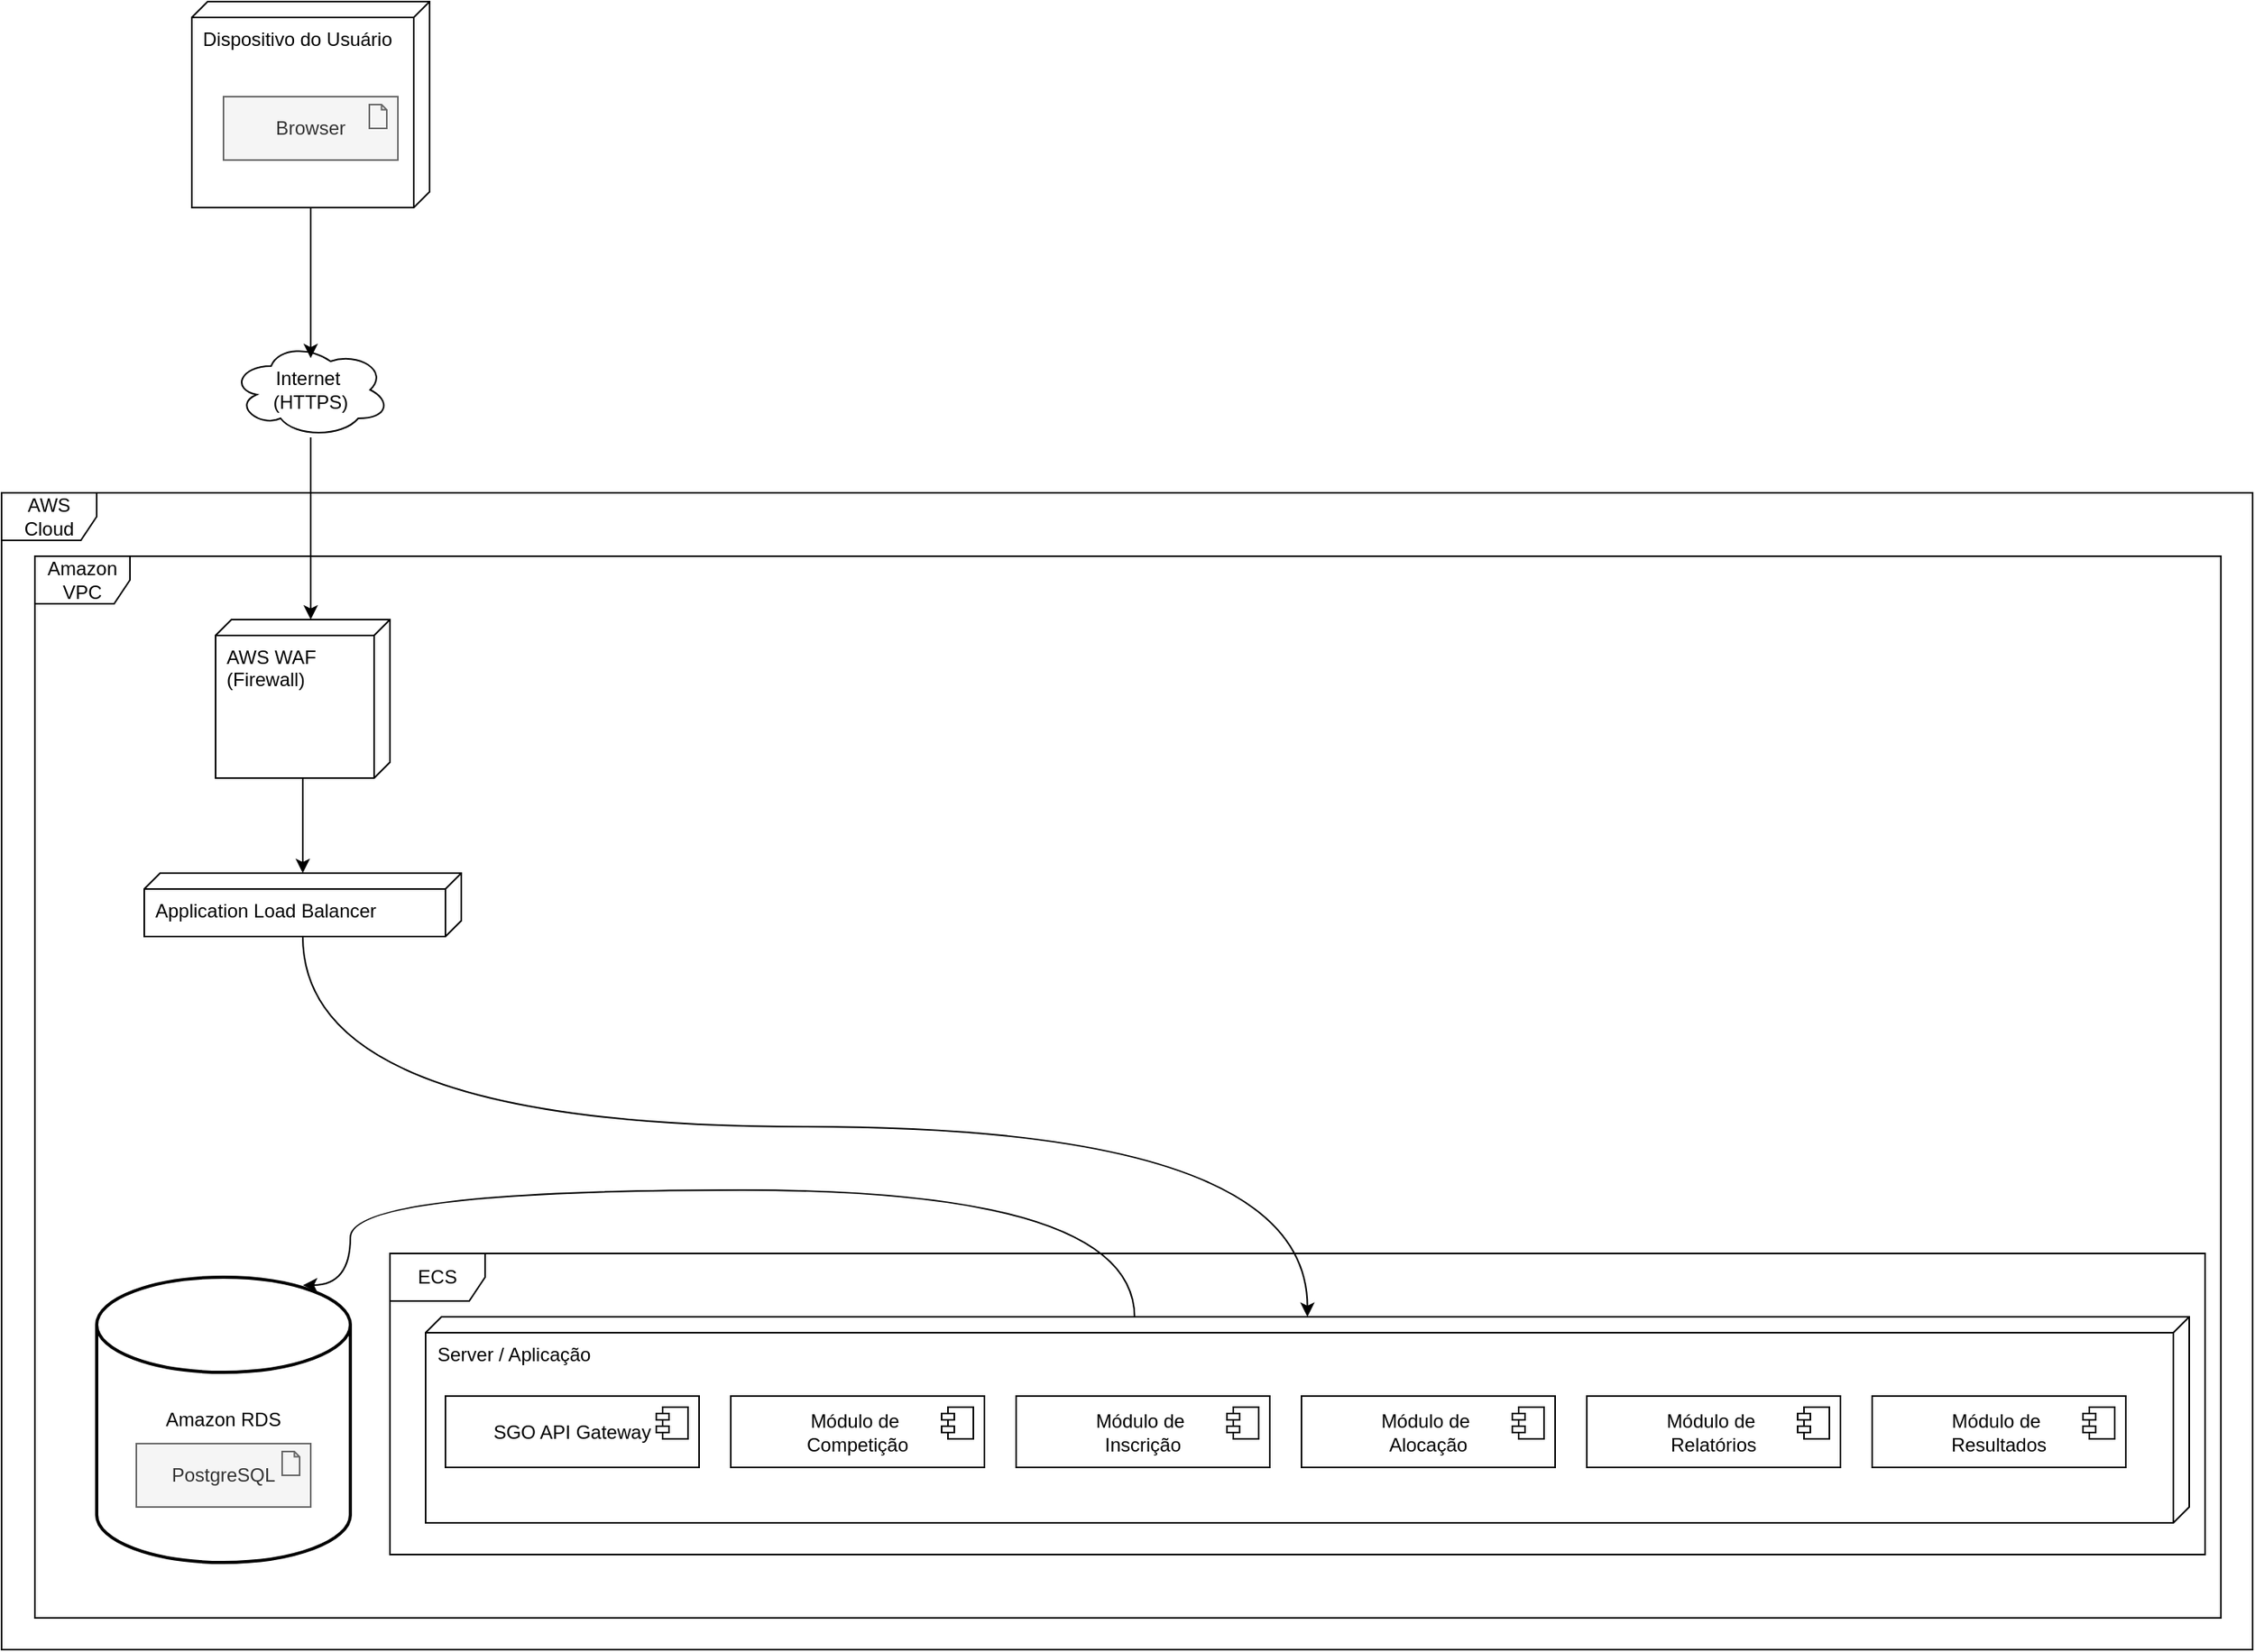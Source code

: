 <mxfile version="28.2.7">
  <diagram name="Página-1" id="09aGdgEOs7ynTsPnOihw">
    <mxGraphModel grid="1" page="1" gridSize="10" guides="1" tooltips="1" connect="1" arrows="1" fold="1" pageScale="1" pageWidth="827" pageHeight="1169" math="0" shadow="0">
      <root>
        <mxCell id="0" />
        <mxCell id="1" parent="0" />
        <mxCell id="NDkicvjiBp9xYqSU2yI_-113" value="Dispositivo do Usuário" style="verticalAlign=top;align=left;shape=cube;size=10;direction=south;fontStyle=0;html=1;boundedLbl=1;spacingLeft=5;whiteSpace=wrap;" vertex="1" parent="1">
          <mxGeometry x="160" y="370" width="150" height="130" as="geometry" />
        </mxCell>
        <mxCell id="NDkicvjiBp9xYqSU2yI_-115" value="Browser" style="html=1;outlineConnect=0;whiteSpace=wrap;fillColor=#f5f5f5;shape=mxgraph.archimate3.application;appType=artifact;archiType=square;strokeColor=#666666;fontColor=#333333;" vertex="1" parent="1">
          <mxGeometry x="180" y="430" width="110" height="40" as="geometry" />
        </mxCell>
        <mxCell id="NDkicvjiBp9xYqSU2yI_-116" value="Internet&amp;nbsp;&lt;div&gt;(HTTPS)&lt;/div&gt;" style="ellipse;shape=cloud;whiteSpace=wrap;html=1;align=center;" vertex="1" parent="1">
          <mxGeometry x="185" y="585" width="100" height="60" as="geometry" />
        </mxCell>
        <mxCell id="NDkicvjiBp9xYqSU2yI_-117" style="edgeStyle=orthogonalEdgeStyle;rounded=0;orthogonalLoop=1;jettySize=auto;html=1;entryX=0.5;entryY=0.167;entryDx=0;entryDy=0;entryPerimeter=0;" edge="1" parent="1" source="NDkicvjiBp9xYqSU2yI_-113" target="NDkicvjiBp9xYqSU2yI_-116">
          <mxGeometry relative="1" as="geometry" />
        </mxCell>
        <mxCell id="NDkicvjiBp9xYqSU2yI_-118" value="AWS Cloud" style="shape=umlFrame;whiteSpace=wrap;html=1;pointerEvents=0;" vertex="1" parent="1">
          <mxGeometry x="40" y="680" width="1420" height="730" as="geometry" />
        </mxCell>
        <mxCell id="NDkicvjiBp9xYqSU2yI_-119" value="Server / Aplicação" style="verticalAlign=top;align=left;shape=cube;size=10;direction=south;fontStyle=0;html=1;boundedLbl=1;spacingLeft=5;whiteSpace=wrap;" vertex="1" parent="1">
          <mxGeometry x="307.5" y="1200" width="1112.5" height="130" as="geometry" />
        </mxCell>
        <mxCell id="NDkicvjiBp9xYqSU2yI_-120" value="SGO API Gateway" style="html=1;dropTarget=0;whiteSpace=wrap;" vertex="1" parent="1">
          <mxGeometry x="320" y="1250" width="160" height="45" as="geometry" />
        </mxCell>
        <mxCell id="NDkicvjiBp9xYqSU2yI_-121" value="" style="shape=module;jettyWidth=8;jettyHeight=4;" vertex="1" parent="NDkicvjiBp9xYqSU2yI_-120">
          <mxGeometry x="1" width="20" height="20" relative="1" as="geometry">
            <mxPoint x="-27" y="7" as="offset" />
          </mxGeometry>
        </mxCell>
        <mxCell id="NDkicvjiBp9xYqSU2yI_-122" value="Módulo de&amp;nbsp;&lt;div&gt;Competição&lt;/div&gt;" style="html=1;dropTarget=0;whiteSpace=wrap;" vertex="1" parent="1">
          <mxGeometry x="500" y="1250" width="160" height="45" as="geometry" />
        </mxCell>
        <mxCell id="NDkicvjiBp9xYqSU2yI_-123" value="" style="shape=module;jettyWidth=8;jettyHeight=4;" vertex="1" parent="NDkicvjiBp9xYqSU2yI_-122">
          <mxGeometry x="1" width="20" height="20" relative="1" as="geometry">
            <mxPoint x="-27" y="7" as="offset" />
          </mxGeometry>
        </mxCell>
        <mxCell id="NDkicvjiBp9xYqSU2yI_-124" value="Amazon VPC" style="shape=umlFrame;whiteSpace=wrap;html=1;pointerEvents=0;" vertex="1" parent="1">
          <mxGeometry x="61" y="720" width="1379" height="670" as="geometry" />
        </mxCell>
        <mxCell id="NDkicvjiBp9xYqSU2yI_-128" value="" style="edgeStyle=orthogonalEdgeStyle;rounded=0;orthogonalLoop=1;jettySize=auto;html=1;" edge="1" parent="1" source="NDkicvjiBp9xYqSU2yI_-125" target="NDkicvjiBp9xYqSU2yI_-127">
          <mxGeometry relative="1" as="geometry" />
        </mxCell>
        <mxCell id="NDkicvjiBp9xYqSU2yI_-125" value="AWS WAF (Firewall)" style="verticalAlign=top;align=left;shape=cube;size=10;direction=south;fontStyle=0;html=1;boundedLbl=1;spacingLeft=5;whiteSpace=wrap;" vertex="1" parent="1">
          <mxGeometry x="175" y="760" width="110" height="100" as="geometry" />
        </mxCell>
        <mxCell id="NDkicvjiBp9xYqSU2yI_-126" style="edgeStyle=orthogonalEdgeStyle;rounded=0;orthogonalLoop=1;jettySize=auto;html=1;entryX=0;entryY=0;entryDx=0;entryDy=50;entryPerimeter=0;" edge="1" parent="1" source="NDkicvjiBp9xYqSU2yI_-116" target="NDkicvjiBp9xYqSU2yI_-125">
          <mxGeometry relative="1" as="geometry" />
        </mxCell>
        <mxCell id="NDkicvjiBp9xYqSU2yI_-141" style="edgeStyle=orthogonalEdgeStyle;rounded=0;orthogonalLoop=1;jettySize=auto;html=1;curved=1;" edge="1" parent="1" source="NDkicvjiBp9xYqSU2yI_-127" target="NDkicvjiBp9xYqSU2yI_-119">
          <mxGeometry relative="1" as="geometry" />
        </mxCell>
        <mxCell id="NDkicvjiBp9xYqSU2yI_-127" value="Application Load Balancer" style="verticalAlign=top;align=left;shape=cube;size=10;direction=south;fontStyle=0;html=1;boundedLbl=1;spacingLeft=5;whiteSpace=wrap;" vertex="1" parent="1">
          <mxGeometry x="130" y="920" width="200" height="40" as="geometry" />
        </mxCell>
        <mxCell id="NDkicvjiBp9xYqSU2yI_-129" value="Amazon RDS" style="strokeWidth=2;html=1;shape=mxgraph.flowchart.database;whiteSpace=wrap;" vertex="1" parent="1">
          <mxGeometry x="100" y="1175" width="160" height="180" as="geometry" />
        </mxCell>
        <mxCell id="NDkicvjiBp9xYqSU2yI_-130" value="PostgreSQL" style="html=1;outlineConnect=0;whiteSpace=wrap;fillColor=#f5f5f5;shape=mxgraph.archimate3.application;appType=artifact;archiType=square;strokeColor=#666666;fontColor=#333333;" vertex="1" parent="1">
          <mxGeometry x="125" y="1280" width="110" height="40" as="geometry" />
        </mxCell>
        <mxCell id="NDkicvjiBp9xYqSU2yI_-132" value="ECS" style="shape=umlFrame;whiteSpace=wrap;html=1;pointerEvents=0;" vertex="1" parent="1">
          <mxGeometry x="285" y="1160" width="1145" height="190" as="geometry" />
        </mxCell>
        <mxCell id="NDkicvjiBp9xYqSU2yI_-133" value="Módulo de&amp;nbsp;&lt;div&gt;Inscrição&lt;/div&gt;" style="html=1;dropTarget=0;whiteSpace=wrap;" vertex="1" parent="1">
          <mxGeometry x="680" y="1250" width="160" height="45" as="geometry" />
        </mxCell>
        <mxCell id="NDkicvjiBp9xYqSU2yI_-134" value="" style="shape=module;jettyWidth=8;jettyHeight=4;" vertex="1" parent="NDkicvjiBp9xYqSU2yI_-133">
          <mxGeometry x="1" width="20" height="20" relative="1" as="geometry">
            <mxPoint x="-27" y="7" as="offset" />
          </mxGeometry>
        </mxCell>
        <mxCell id="NDkicvjiBp9xYqSU2yI_-135" value="Módulo de&amp;nbsp;&lt;div&gt;Alocação&lt;/div&gt;" style="html=1;dropTarget=0;whiteSpace=wrap;" vertex="1" parent="1">
          <mxGeometry x="860" y="1250" width="160" height="45" as="geometry" />
        </mxCell>
        <mxCell id="NDkicvjiBp9xYqSU2yI_-136" value="" style="shape=module;jettyWidth=8;jettyHeight=4;" vertex="1" parent="NDkicvjiBp9xYqSU2yI_-135">
          <mxGeometry x="1" width="20" height="20" relative="1" as="geometry">
            <mxPoint x="-27" y="7" as="offset" />
          </mxGeometry>
        </mxCell>
        <mxCell id="NDkicvjiBp9xYqSU2yI_-137" value="Módulo de&amp;nbsp;&lt;div&gt;Relatórios&lt;/div&gt;" style="html=1;dropTarget=0;whiteSpace=wrap;" vertex="1" parent="1">
          <mxGeometry x="1040" y="1250" width="160" height="45" as="geometry" />
        </mxCell>
        <mxCell id="NDkicvjiBp9xYqSU2yI_-138" value="" style="shape=module;jettyWidth=8;jettyHeight=4;" vertex="1" parent="NDkicvjiBp9xYqSU2yI_-137">
          <mxGeometry x="1" width="20" height="20" relative="1" as="geometry">
            <mxPoint x="-27" y="7" as="offset" />
          </mxGeometry>
        </mxCell>
        <mxCell id="NDkicvjiBp9xYqSU2yI_-139" value="Módulo de&amp;nbsp;&lt;div&gt;Resultados&lt;/div&gt;" style="html=1;dropTarget=0;whiteSpace=wrap;" vertex="1" parent="1">
          <mxGeometry x="1220" y="1250" width="160" height="45" as="geometry" />
        </mxCell>
        <mxCell id="NDkicvjiBp9xYqSU2yI_-140" value="" style="shape=module;jettyWidth=8;jettyHeight=4;" vertex="1" parent="NDkicvjiBp9xYqSU2yI_-139">
          <mxGeometry x="1" width="20" height="20" relative="1" as="geometry">
            <mxPoint x="-27" y="7" as="offset" />
          </mxGeometry>
        </mxCell>
        <mxCell id="NDkicvjiBp9xYqSU2yI_-142" style="edgeStyle=orthogonalEdgeStyle;rounded=0;orthogonalLoop=1;jettySize=auto;html=1;curved=1;exitX=0.003;exitY=0.598;exitDx=0;exitDy=0;exitPerimeter=0;entryX=0.813;entryY=0.028;entryDx=0;entryDy=0;entryPerimeter=0;" edge="1" parent="1" source="NDkicvjiBp9xYqSU2yI_-119" target="NDkicvjiBp9xYqSU2yI_-129">
          <mxGeometry relative="1" as="geometry">
            <mxPoint x="260" y="1202" as="targetPoint" />
            <Array as="points">
              <mxPoint x="755" y="1120" />
              <mxPoint x="260" y="1120" />
              <mxPoint x="260" y="1180" />
            </Array>
          </mxGeometry>
        </mxCell>
      </root>
    </mxGraphModel>
  </diagram>
</mxfile>
